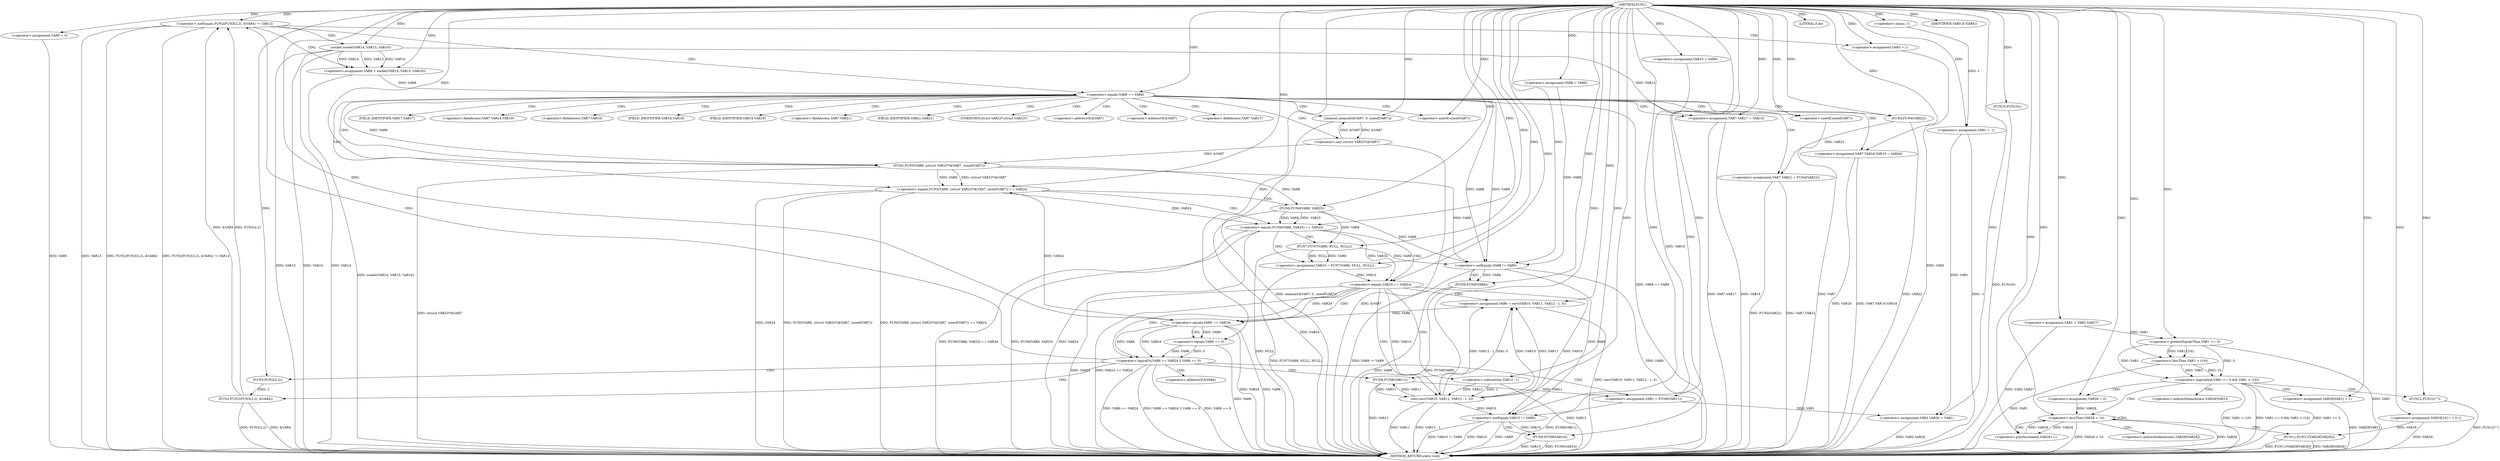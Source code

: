 digraph FUN1 {  
"1000100" [label = "(METHOD,FUN1)" ]
"1000301" [label = "(METHOD_RETURN,static void)" ]
"1000104" [label = "(<operator>.assignment,VAR1 = -1)" ]
"1000106" [label = "(<operator>.minus,-1)" ]
"1000111" [label = "(<operator>.assignment,VAR5 = 0)" ]
"1000117" [label = "(<operator>.assignment,VAR8 = VAR9)" ]
"1000121" [label = "(<operator>.assignment,VAR10 = VAR9)" ]
"1000128" [label = "(<operator>.notEquals,FUN2(FUN3(2,2), &VAR4) != VAR13)" ]
"1000129" [label = "(FUN2,FUN2(FUN3(2,2), &VAR4))" ]
"1000130" [label = "(FUN3,FUN3(2,2))" ]
"1000138" [label = "(<operator>.assignment,VAR5 = 1)" ]
"1000141" [label = "(<operator>.assignment,VAR8 = socket(VAR14, VAR15, VAR16))" ]
"1000143" [label = "(socket,socket(VAR14, VAR15, VAR16))" ]
"1000148" [label = "(<operator>.equals,VAR8 == VAR9)" ]
"1000153" [label = "(memset,memset(&VAR7, 0, sizeof(VAR7)))" ]
"1000157" [label = "(<operator>.sizeOf,sizeof(VAR7))" ]
"1000159" [label = "(<operator>.assignment,VAR7.VAR17 = VAR14)" ]
"1000164" [label = "(<operator>.assignment,VAR7.VAR18.VAR19 = VAR20)" ]
"1000171" [label = "(<operator>.assignment,VAR7.VAR21 = FUN4(VAR22))" ]
"1000175" [label = "(FUN4,FUN4(VAR22))" ]
"1000178" [label = "(<operator>.equals,FUN5(VAR8, (struct VAR23*)&VAR7, sizeof(VAR7)) == VAR24)" ]
"1000179" [label = "(FUN5,FUN5(VAR8, (struct VAR23*)&VAR7, sizeof(VAR7)))" ]
"1000181" [label = "(<operator>.cast,(struct VAR23*)&VAR7)" ]
"1000185" [label = "(<operator>.sizeOf,sizeof(VAR7))" ]
"1000191" [label = "(<operator>.equals,FUN6(VAR8, VAR25) == VAR24)" ]
"1000192" [label = "(FUN6,FUN6(VAR8, VAR25))" ]
"1000198" [label = "(<operator>.assignment,VAR10 = FUN7(VAR8, NULL, NULL))" ]
"1000200" [label = "(FUN7,FUN7(VAR8, NULL, NULL))" ]
"1000205" [label = "(<operator>.equals,VAR10 == VAR24)" ]
"1000210" [label = "(<operator>.assignment,VAR6 = recv(VAR10, VAR11, VAR12 - 1, 0))" ]
"1000212" [label = "(recv,recv(VAR10, VAR11, VAR12 - 1, 0))" ]
"1000215" [label = "(<operator>.subtraction,VAR12 - 1)" ]
"1000220" [label = "(<operator>.logicalOr,VAR6 == VAR24 || VAR6 == 0)" ]
"1000221" [label = "(<operator>.equals,VAR6 == VAR24)" ]
"1000224" [label = "(<operator>.equals,VAR6 == 0)" ]
"1000229" [label = "(<operator>.assignment,VAR1 = FUN8(VAR11))" ]
"1000231" [label = "(FUN8,FUN8(VAR11))" ]
"1000233" [label = "(LITERAL,0,do)" ]
"1000235" [label = "(<operator>.notEquals,VAR8 != VAR9)" ]
"1000239" [label = "(FUN9,FUN9(VAR8))" ]
"1000242" [label = "(<operator>.notEquals,VAR10 != VAR9)" ]
"1000246" [label = "(FUN9,FUN9(VAR10))" ]
"1000249" [label = "(IDENTIFIER,VAR5,if (VAR5))" ]
"1000251" [label = "(FUN10,FUN10())" ]
"1000252" [label = "(<operator>.assignment,VAR2.VAR26 = VAR1)" ]
"1000259" [label = "(<operator>.assignment,VAR1 = VAR2.VAR27)" ]
"1000267" [label = "(<operator>.assignment,VAR29[10] = { 0 })" ]
"1000270" [label = "(<operator>.logicalAnd,VAR1 >= 0 && VAR1 < (10))" ]
"1000271" [label = "(<operator>.greaterEqualsThan,VAR1 >= 0)" ]
"1000274" [label = "(<operator>.lessThan,VAR1 < (10))" ]
"1000278" [label = "(<operator>.assignment,VAR29[VAR1] = 1)" ]
"1000284" [label = "(<operator>.assignment,VAR28 = 0)" ]
"1000287" [label = "(<operator>.lessThan,VAR28 < 10)" ]
"1000290" [label = "(<operator>.postIncrement,VAR28++)" ]
"1000293" [label = "(FUN11,FUN11(VAR29[VAR28]))" ]
"1000299" [label = "(FUN12,FUN12(\"\"))" ]
"1000133" [label = "(<operator>.addressOf,&VAR4)" ]
"1000154" [label = "(<operator>.addressOf,&VAR7)" ]
"1000160" [label = "(<operator>.fieldAccess,VAR7.VAR17)" ]
"1000162" [label = "(FIELD_IDENTIFIER,VAR17,VAR17)" ]
"1000165" [label = "(<operator>.fieldAccess,VAR7.VAR18.VAR19)" ]
"1000166" [label = "(<operator>.fieldAccess,VAR7.VAR18)" ]
"1000168" [label = "(FIELD_IDENTIFIER,VAR18,VAR18)" ]
"1000169" [label = "(FIELD_IDENTIFIER,VAR19,VAR19)" ]
"1000172" [label = "(<operator>.fieldAccess,VAR7.VAR21)" ]
"1000174" [label = "(FIELD_IDENTIFIER,VAR21,VAR21)" ]
"1000182" [label = "(UNKNOWN,struct VAR23*,struct VAR23*)" ]
"1000183" [label = "(<operator>.addressOf,&VAR7)" ]
"1000279" [label = "(<operator>.indirectIndexAccess,VAR29[VAR1])" ]
"1000294" [label = "(<operator>.indirectIndexAccess,VAR29[VAR28])" ]
  "1000221" -> "1000301"  [ label = "DDG: VAR24"] 
  "1000299" -> "1000301"  [ label = "DDG: FUN12(\"\")"] 
  "1000191" -> "1000301"  [ label = "DDG: VAR24"] 
  "1000179" -> "1000301"  [ label = "DDG: (struct VAR23*)&VAR7"] 
  "1000210" -> "1000301"  [ label = "DDG: recv(VAR10, VAR11, VAR12 - 1, 0)"] 
  "1000231" -> "1000301"  [ label = "DDG: VAR11"] 
  "1000128" -> "1000301"  [ label = "DDG: VAR13"] 
  "1000205" -> "1000301"  [ label = "DDG: VAR10 == VAR24"] 
  "1000178" -> "1000301"  [ label = "DDG: FUN5(VAR8, (struct VAR23*)&VAR7, sizeof(VAR7)) == VAR24"] 
  "1000129" -> "1000301"  [ label = "DDG: FUN3(2,2)"] 
  "1000185" -> "1000301"  [ label = "DDG: VAR7"] 
  "1000171" -> "1000301"  [ label = "DDG: VAR7.VAR21"] 
  "1000178" -> "1000301"  [ label = "DDG: VAR24"] 
  "1000224" -> "1000301"  [ label = "DDG: VAR6"] 
  "1000220" -> "1000301"  [ label = "DDG: VAR6 == VAR24"] 
  "1000251" -> "1000301"  [ label = "DDG: FUN10()"] 
  "1000192" -> "1000301"  [ label = "DDG: VAR25"] 
  "1000293" -> "1000301"  [ label = "DDG: VAR29[VAR28]"] 
  "1000235" -> "1000301"  [ label = "DDG: VAR8"] 
  "1000239" -> "1000301"  [ label = "DDG: FUN9(VAR8)"] 
  "1000274" -> "1000301"  [ label = "DDG: VAR1"] 
  "1000252" -> "1000301"  [ label = "DDG: VAR2.VAR26"] 
  "1000235" -> "1000301"  [ label = "DDG: VAR8 != VAR9"] 
  "1000293" -> "1000301"  [ label = "DDG: FUN11(VAR29[VAR28])"] 
  "1000198" -> "1000301"  [ label = "DDG: FUN7(VAR8, NULL, NULL)"] 
  "1000215" -> "1000301"  [ label = "DDG: VAR12"] 
  "1000287" -> "1000301"  [ label = "DDG: VAR28 < 10"] 
  "1000178" -> "1000301"  [ label = "DDG: FUN5(VAR8, (struct VAR23*)&VAR7, sizeof(VAR7))"] 
  "1000239" -> "1000301"  [ label = "DDG: VAR8"] 
  "1000159" -> "1000301"  [ label = "DDG: VAR7.VAR17"] 
  "1000212" -> "1000301"  [ label = "DDG: VAR11"] 
  "1000138" -> "1000301"  [ label = "DDG: VAR5"] 
  "1000267" -> "1000301"  [ label = "DDG: VAR29"] 
  "1000128" -> "1000301"  [ label = "DDG: FUN2(FUN3(2,2), &VAR4)"] 
  "1000143" -> "1000301"  [ label = "DDG: VAR14"] 
  "1000191" -> "1000301"  [ label = "DDG: FUN6(VAR8, VAR25) == VAR24"] 
  "1000200" -> "1000301"  [ label = "DDG: NULL"] 
  "1000270" -> "1000301"  [ label = "DDG: VAR1 < (10)"] 
  "1000221" -> "1000301"  [ label = "DDG: VAR6"] 
  "1000148" -> "1000301"  [ label = "DDG: VAR8 == VAR9"] 
  "1000175" -> "1000301"  [ label = "DDG: VAR22"] 
  "1000205" -> "1000301"  [ label = "DDG: VAR24"] 
  "1000153" -> "1000301"  [ label = "DDG: memset(&VAR7, 0, sizeof(VAR7))"] 
  "1000229" -> "1000301"  [ label = "DDG: FUN8(VAR11)"] 
  "1000129" -> "1000301"  [ label = "DDG: &VAR4"] 
  "1000111" -> "1000301"  [ label = "DDG: VAR5"] 
  "1000141" -> "1000301"  [ label = "DDG: socket(VAR14, VAR15, VAR16)"] 
  "1000242" -> "1000301"  [ label = "DDG: VAR10 != VAR9"] 
  "1000143" -> "1000301"  [ label = "DDG: VAR15"] 
  "1000287" -> "1000301"  [ label = "DDG: VAR28"] 
  "1000220" -> "1000301"  [ label = "DDG: VAR6 == VAR24 || VAR6 == 0"] 
  "1000212" -> "1000301"  [ label = "DDG: VAR12 - 1"] 
  "1000242" -> "1000301"  [ label = "DDG: VAR9"] 
  "1000164" -> "1000301"  [ label = "DDG: VAR20"] 
  "1000270" -> "1000301"  [ label = "DDG: VAR1 >= 0 && VAR1 < (10)"] 
  "1000259" -> "1000301"  [ label = "DDG: VAR2.VAR27"] 
  "1000128" -> "1000301"  [ label = "DDG: FUN2(FUN3(2,2), &VAR4) != VAR13"] 
  "1000271" -> "1000301"  [ label = "DDG: VAR1"] 
  "1000159" -> "1000301"  [ label = "DDG: VAR14"] 
  "1000246" -> "1000301"  [ label = "DDG: FUN9(VAR10)"] 
  "1000143" -> "1000301"  [ label = "DDG: VAR16"] 
  "1000270" -> "1000301"  [ label = "DDG: VAR1 >= 0"] 
  "1000278" -> "1000301"  [ label = "DDG: VAR29[VAR1]"] 
  "1000181" -> "1000301"  [ label = "DDG: &VAR7"] 
  "1000191" -> "1000301"  [ label = "DDG: FUN6(VAR8, VAR25)"] 
  "1000242" -> "1000301"  [ label = "DDG: VAR10"] 
  "1000104" -> "1000301"  [ label = "DDG: -1"] 
  "1000171" -> "1000301"  [ label = "DDG: FUN4(VAR22)"] 
  "1000246" -> "1000301"  [ label = "DDG: VAR10"] 
  "1000220" -> "1000301"  [ label = "DDG: VAR6 == 0"] 
  "1000164" -> "1000301"  [ label = "DDG: VAR7.VAR18.VAR19"] 
  "1000106" -> "1000104"  [ label = "DDG: 1"] 
  "1000100" -> "1000104"  [ label = "DDG: "] 
  "1000100" -> "1000106"  [ label = "DDG: "] 
  "1000100" -> "1000111"  [ label = "DDG: "] 
  "1000100" -> "1000117"  [ label = "DDG: "] 
  "1000100" -> "1000121"  [ label = "DDG: "] 
  "1000129" -> "1000128"  [ label = "DDG: FUN3(2,2)"] 
  "1000129" -> "1000128"  [ label = "DDG: &VAR4"] 
  "1000130" -> "1000129"  [ label = "DDG: 2"] 
  "1000100" -> "1000130"  [ label = "DDG: "] 
  "1000100" -> "1000128"  [ label = "DDG: "] 
  "1000100" -> "1000138"  [ label = "DDG: "] 
  "1000143" -> "1000141"  [ label = "DDG: VAR14"] 
  "1000143" -> "1000141"  [ label = "DDG: VAR15"] 
  "1000143" -> "1000141"  [ label = "DDG: VAR16"] 
  "1000100" -> "1000141"  [ label = "DDG: "] 
  "1000100" -> "1000143"  [ label = "DDG: "] 
  "1000141" -> "1000148"  [ label = "DDG: VAR8"] 
  "1000100" -> "1000148"  [ label = "DDG: "] 
  "1000181" -> "1000153"  [ label = "DDG: &VAR7"] 
  "1000100" -> "1000153"  [ label = "DDG: "] 
  "1000100" -> "1000157"  [ label = "DDG: "] 
  "1000143" -> "1000159"  [ label = "DDG: VAR14"] 
  "1000100" -> "1000159"  [ label = "DDG: "] 
  "1000100" -> "1000164"  [ label = "DDG: "] 
  "1000175" -> "1000171"  [ label = "DDG: VAR22"] 
  "1000100" -> "1000175"  [ label = "DDG: "] 
  "1000179" -> "1000178"  [ label = "DDG: VAR8"] 
  "1000179" -> "1000178"  [ label = "DDG: (struct VAR23*)&VAR7"] 
  "1000148" -> "1000179"  [ label = "DDG: VAR8"] 
  "1000100" -> "1000179"  [ label = "DDG: "] 
  "1000181" -> "1000179"  [ label = "DDG: &VAR7"] 
  "1000153" -> "1000181"  [ label = "DDG: &VAR7"] 
  "1000100" -> "1000185"  [ label = "DDG: "] 
  "1000221" -> "1000178"  [ label = "DDG: VAR24"] 
  "1000100" -> "1000178"  [ label = "DDG: "] 
  "1000192" -> "1000191"  [ label = "DDG: VAR8"] 
  "1000192" -> "1000191"  [ label = "DDG: VAR25"] 
  "1000179" -> "1000192"  [ label = "DDG: VAR8"] 
  "1000100" -> "1000192"  [ label = "DDG: "] 
  "1000178" -> "1000191"  [ label = "DDG: VAR24"] 
  "1000100" -> "1000191"  [ label = "DDG: "] 
  "1000200" -> "1000198"  [ label = "DDG: VAR8"] 
  "1000200" -> "1000198"  [ label = "DDG: NULL"] 
  "1000100" -> "1000198"  [ label = "DDG: "] 
  "1000192" -> "1000200"  [ label = "DDG: VAR8"] 
  "1000100" -> "1000200"  [ label = "DDG: "] 
  "1000198" -> "1000205"  [ label = "DDG: VAR10"] 
  "1000100" -> "1000205"  [ label = "DDG: "] 
  "1000191" -> "1000205"  [ label = "DDG: VAR24"] 
  "1000212" -> "1000210"  [ label = "DDG: VAR10"] 
  "1000212" -> "1000210"  [ label = "DDG: VAR11"] 
  "1000212" -> "1000210"  [ label = "DDG: VAR12 - 1"] 
  "1000212" -> "1000210"  [ label = "DDG: 0"] 
  "1000100" -> "1000210"  [ label = "DDG: "] 
  "1000205" -> "1000212"  [ label = "DDG: VAR10"] 
  "1000100" -> "1000212"  [ label = "DDG: "] 
  "1000231" -> "1000212"  [ label = "DDG: VAR11"] 
  "1000215" -> "1000212"  [ label = "DDG: VAR12"] 
  "1000215" -> "1000212"  [ label = "DDG: 1"] 
  "1000100" -> "1000215"  [ label = "DDG: "] 
  "1000221" -> "1000220"  [ label = "DDG: VAR6"] 
  "1000221" -> "1000220"  [ label = "DDG: VAR24"] 
  "1000210" -> "1000221"  [ label = "DDG: VAR6"] 
  "1000100" -> "1000221"  [ label = "DDG: "] 
  "1000205" -> "1000221"  [ label = "DDG: VAR24"] 
  "1000224" -> "1000220"  [ label = "DDG: VAR6"] 
  "1000224" -> "1000220"  [ label = "DDG: 0"] 
  "1000221" -> "1000224"  [ label = "DDG: VAR6"] 
  "1000100" -> "1000224"  [ label = "DDG: "] 
  "1000231" -> "1000229"  [ label = "DDG: VAR11"] 
  "1000100" -> "1000229"  [ label = "DDG: "] 
  "1000212" -> "1000231"  [ label = "DDG: VAR11"] 
  "1000100" -> "1000231"  [ label = "DDG: "] 
  "1000100" -> "1000233"  [ label = "DDG: "] 
  "1000200" -> "1000235"  [ label = "DDG: VAR8"] 
  "1000179" -> "1000235"  [ label = "DDG: VAR8"] 
  "1000148" -> "1000235"  [ label = "DDG: VAR8"] 
  "1000117" -> "1000235"  [ label = "DDG: VAR8"] 
  "1000192" -> "1000235"  [ label = "DDG: VAR8"] 
  "1000100" -> "1000235"  [ label = "DDG: "] 
  "1000148" -> "1000235"  [ label = "DDG: VAR9"] 
  "1000235" -> "1000239"  [ label = "DDG: VAR8"] 
  "1000100" -> "1000239"  [ label = "DDG: "] 
  "1000205" -> "1000242"  [ label = "DDG: VAR10"] 
  "1000212" -> "1000242"  [ label = "DDG: VAR10"] 
  "1000121" -> "1000242"  [ label = "DDG: VAR10"] 
  "1000100" -> "1000242"  [ label = "DDG: "] 
  "1000235" -> "1000242"  [ label = "DDG: VAR9"] 
  "1000242" -> "1000246"  [ label = "DDG: VAR10"] 
  "1000100" -> "1000246"  [ label = "DDG: "] 
  "1000100" -> "1000249"  [ label = "DDG: "] 
  "1000100" -> "1000251"  [ label = "DDG: "] 
  "1000104" -> "1000252"  [ label = "DDG: VAR1"] 
  "1000229" -> "1000252"  [ label = "DDG: VAR1"] 
  "1000100" -> "1000252"  [ label = "DDG: "] 
  "1000100" -> "1000259"  [ label = "DDG: "] 
  "1000100" -> "1000267"  [ label = "DDG: "] 
  "1000271" -> "1000270"  [ label = "DDG: VAR1"] 
  "1000271" -> "1000270"  [ label = "DDG: 0"] 
  "1000259" -> "1000271"  [ label = "DDG: VAR1"] 
  "1000100" -> "1000271"  [ label = "DDG: "] 
  "1000274" -> "1000270"  [ label = "DDG: VAR1"] 
  "1000274" -> "1000270"  [ label = "DDG: 10"] 
  "1000271" -> "1000274"  [ label = "DDG: VAR1"] 
  "1000100" -> "1000274"  [ label = "DDG: "] 
  "1000100" -> "1000278"  [ label = "DDG: "] 
  "1000100" -> "1000284"  [ label = "DDG: "] 
  "1000290" -> "1000287"  [ label = "DDG: VAR28"] 
  "1000284" -> "1000287"  [ label = "DDG: VAR28"] 
  "1000100" -> "1000287"  [ label = "DDG: "] 
  "1000287" -> "1000290"  [ label = "DDG: VAR28"] 
  "1000100" -> "1000290"  [ label = "DDG: "] 
  "1000267" -> "1000293"  [ label = "DDG: VAR29"] 
  "1000100" -> "1000299"  [ label = "DDG: "] 
  "1000128" -> "1000141"  [ label = "CDG: "] 
  "1000128" -> "1000148"  [ label = "CDG: "] 
  "1000128" -> "1000138"  [ label = "CDG: "] 
  "1000128" -> "1000143"  [ label = "CDG: "] 
  "1000148" -> "1000164"  [ label = "CDG: "] 
  "1000148" -> "1000174"  [ label = "CDG: "] 
  "1000148" -> "1000182"  [ label = "CDG: "] 
  "1000148" -> "1000166"  [ label = "CDG: "] 
  "1000148" -> "1000183"  [ label = "CDG: "] 
  "1000148" -> "1000165"  [ label = "CDG: "] 
  "1000148" -> "1000157"  [ label = "CDG: "] 
  "1000148" -> "1000175"  [ label = "CDG: "] 
  "1000148" -> "1000154"  [ label = "CDG: "] 
  "1000148" -> "1000160"  [ label = "CDG: "] 
  "1000148" -> "1000179"  [ label = "CDG: "] 
  "1000148" -> "1000185"  [ label = "CDG: "] 
  "1000148" -> "1000153"  [ label = "CDG: "] 
  "1000148" -> "1000172"  [ label = "CDG: "] 
  "1000148" -> "1000169"  [ label = "CDG: "] 
  "1000148" -> "1000168"  [ label = "CDG: "] 
  "1000148" -> "1000178"  [ label = "CDG: "] 
  "1000148" -> "1000159"  [ label = "CDG: "] 
  "1000148" -> "1000171"  [ label = "CDG: "] 
  "1000148" -> "1000162"  [ label = "CDG: "] 
  "1000148" -> "1000181"  [ label = "CDG: "] 
  "1000178" -> "1000191"  [ label = "CDG: "] 
  "1000178" -> "1000192"  [ label = "CDG: "] 
  "1000191" -> "1000200"  [ label = "CDG: "] 
  "1000191" -> "1000198"  [ label = "CDG: "] 
  "1000191" -> "1000205"  [ label = "CDG: "] 
  "1000205" -> "1000221"  [ label = "CDG: "] 
  "1000205" -> "1000210"  [ label = "CDG: "] 
  "1000205" -> "1000220"  [ label = "CDG: "] 
  "1000205" -> "1000212"  [ label = "CDG: "] 
  "1000205" -> "1000215"  [ label = "CDG: "] 
  "1000220" -> "1000229"  [ label = "CDG: "] 
  "1000220" -> "1000231"  [ label = "CDG: "] 
  "1000220" -> "1000128"  [ label = "CDG: "] 
  "1000220" -> "1000133"  [ label = "CDG: "] 
  "1000220" -> "1000130"  [ label = "CDG: "] 
  "1000220" -> "1000129"  [ label = "CDG: "] 
  "1000221" -> "1000224"  [ label = "CDG: "] 
  "1000235" -> "1000239"  [ label = "CDG: "] 
  "1000242" -> "1000246"  [ label = "CDG: "] 
  "1000270" -> "1000284"  [ label = "CDG: "] 
  "1000270" -> "1000279"  [ label = "CDG: "] 
  "1000270" -> "1000299"  [ label = "CDG: "] 
  "1000270" -> "1000278"  [ label = "CDG: "] 
  "1000270" -> "1000287"  [ label = "CDG: "] 
  "1000271" -> "1000274"  [ label = "CDG: "] 
  "1000287" -> "1000294"  [ label = "CDG: "] 
  "1000287" -> "1000293"  [ label = "CDG: "] 
  "1000287" -> "1000290"  [ label = "CDG: "] 
  "1000287" -> "1000287"  [ label = "CDG: "] 
}
